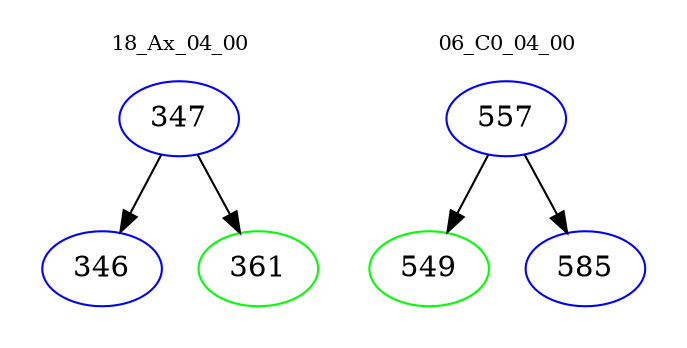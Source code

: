digraph{
subgraph cluster_0 {
color = white
label = "18_Ax_04_00";
fontsize=10;
T0_347 [label="347", color="blue"]
T0_347 -> T0_346 [color="black"]
T0_346 [label="346", color="blue"]
T0_347 -> T0_361 [color="black"]
T0_361 [label="361", color="green"]
}
subgraph cluster_1 {
color = white
label = "06_C0_04_00";
fontsize=10;
T1_557 [label="557", color="blue"]
T1_557 -> T1_549 [color="black"]
T1_549 [label="549", color="green"]
T1_557 -> T1_585 [color="black"]
T1_585 [label="585", color="blue"]
}
}
